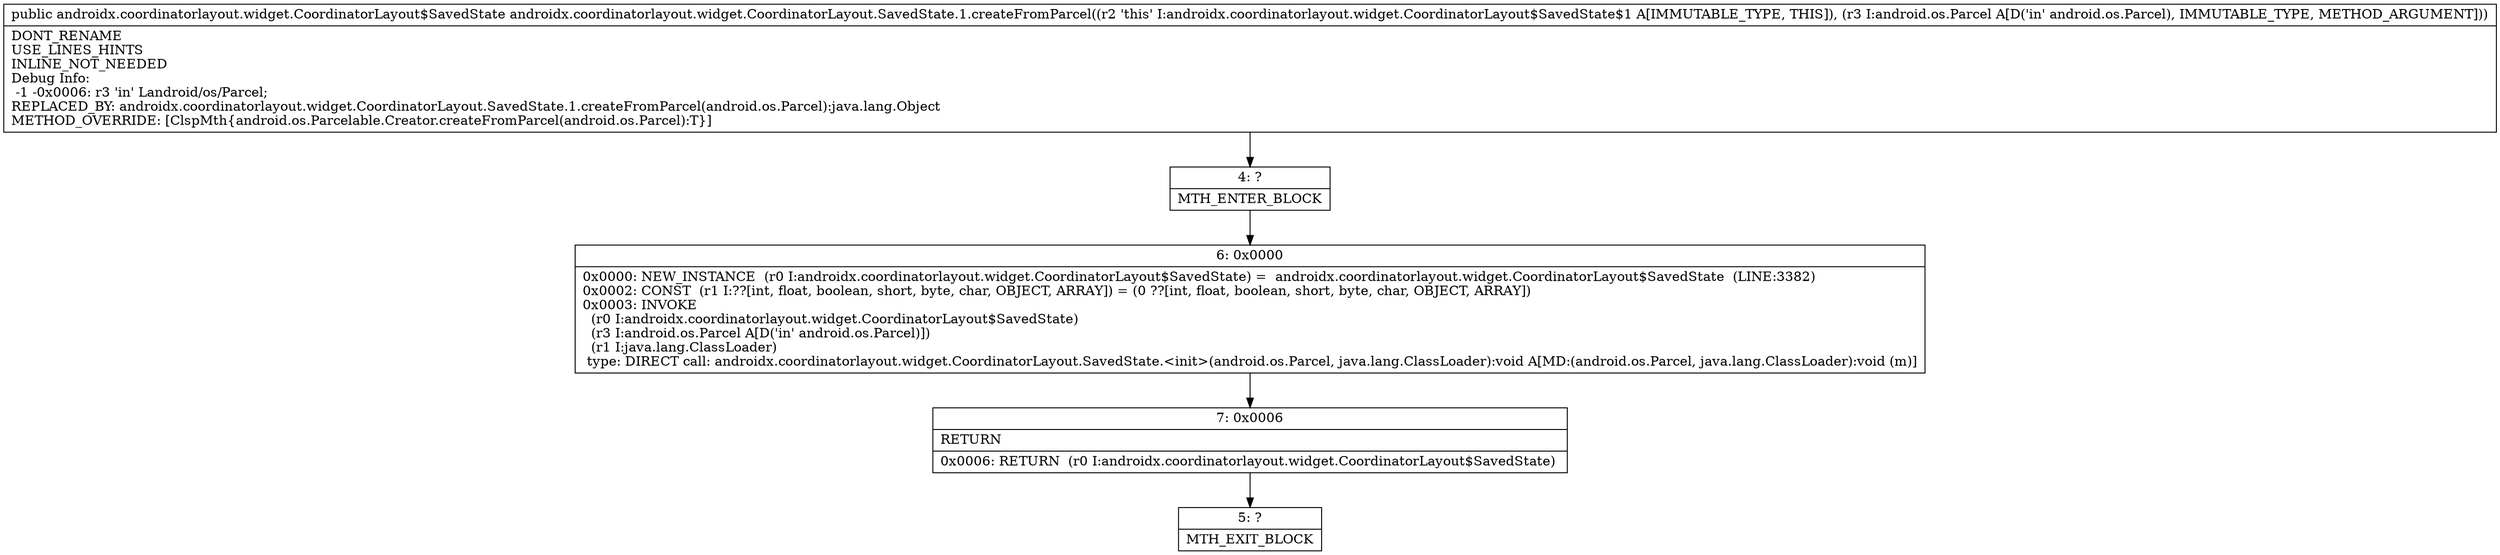 digraph "CFG forandroidx.coordinatorlayout.widget.CoordinatorLayout.SavedState.1.createFromParcel(Landroid\/os\/Parcel;)Landroidx\/coordinatorlayout\/widget\/CoordinatorLayout$SavedState;" {
Node_4 [shape=record,label="{4\:\ ?|MTH_ENTER_BLOCK\l}"];
Node_6 [shape=record,label="{6\:\ 0x0000|0x0000: NEW_INSTANCE  (r0 I:androidx.coordinatorlayout.widget.CoordinatorLayout$SavedState) =  androidx.coordinatorlayout.widget.CoordinatorLayout$SavedState  (LINE:3382)\l0x0002: CONST  (r1 I:??[int, float, boolean, short, byte, char, OBJECT, ARRAY]) = (0 ??[int, float, boolean, short, byte, char, OBJECT, ARRAY]) \l0x0003: INVOKE  \l  (r0 I:androidx.coordinatorlayout.widget.CoordinatorLayout$SavedState)\l  (r3 I:android.os.Parcel A[D('in' android.os.Parcel)])\l  (r1 I:java.lang.ClassLoader)\l type: DIRECT call: androidx.coordinatorlayout.widget.CoordinatorLayout.SavedState.\<init\>(android.os.Parcel, java.lang.ClassLoader):void A[MD:(android.os.Parcel, java.lang.ClassLoader):void (m)]\l}"];
Node_7 [shape=record,label="{7\:\ 0x0006|RETURN\l|0x0006: RETURN  (r0 I:androidx.coordinatorlayout.widget.CoordinatorLayout$SavedState) \l}"];
Node_5 [shape=record,label="{5\:\ ?|MTH_EXIT_BLOCK\l}"];
MethodNode[shape=record,label="{public androidx.coordinatorlayout.widget.CoordinatorLayout$SavedState androidx.coordinatorlayout.widget.CoordinatorLayout.SavedState.1.createFromParcel((r2 'this' I:androidx.coordinatorlayout.widget.CoordinatorLayout$SavedState$1 A[IMMUTABLE_TYPE, THIS]), (r3 I:android.os.Parcel A[D('in' android.os.Parcel), IMMUTABLE_TYPE, METHOD_ARGUMENT]))  | DONT_RENAME\lUSE_LINES_HINTS\lINLINE_NOT_NEEDED\lDebug Info:\l  \-1 \-0x0006: r3 'in' Landroid\/os\/Parcel;\lREPLACED_BY: androidx.coordinatorlayout.widget.CoordinatorLayout.SavedState.1.createFromParcel(android.os.Parcel):java.lang.Object\lMETHOD_OVERRIDE: [ClspMth\{android.os.Parcelable.Creator.createFromParcel(android.os.Parcel):T\}]\l}"];
MethodNode -> Node_4;Node_4 -> Node_6;
Node_6 -> Node_7;
Node_7 -> Node_5;
}

